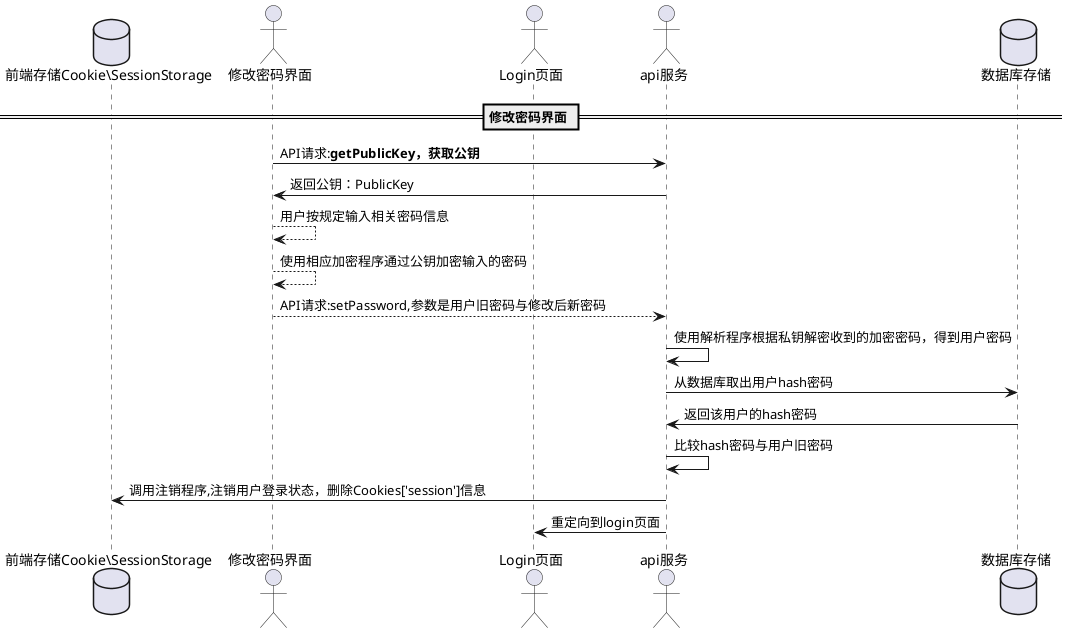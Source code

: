 @startuml
database "前端存储Cookie\SessionStorage" as 前端存储
actor 修改密码界面
actor Login页面
actor api服务
database 数据库存储
== 修改密码界面 ==
修改密码界面->api服务:API请求:<b>getPublicKey<b>，获取公钥
api服务->修改密码界面:返回公钥：PublicKey
修改密码界面-->修改密码界面:用户按规定输入相关密码信息
修改密码界面-->修改密码界面:使用相应加密程序通过公钥加密输入的密码
修改密码界面-->api服务:API请求:setPassword,参数是用户旧密码与修改后新密码
api服务->api服务:使用解析程序根据私钥解密收到的加密密码，得到用户密码
api服务->数据库存储:从数据库取出用户hash密码
数据库存储->api服务:返回该用户的hash密码
api服务->api服务:比较hash密码与用户旧密码
api服务->前端存储:调用注销程序,注销用户登录状态，删除Cookies['session']信息
api服务->Login页面:重定向到login页面
@enduml